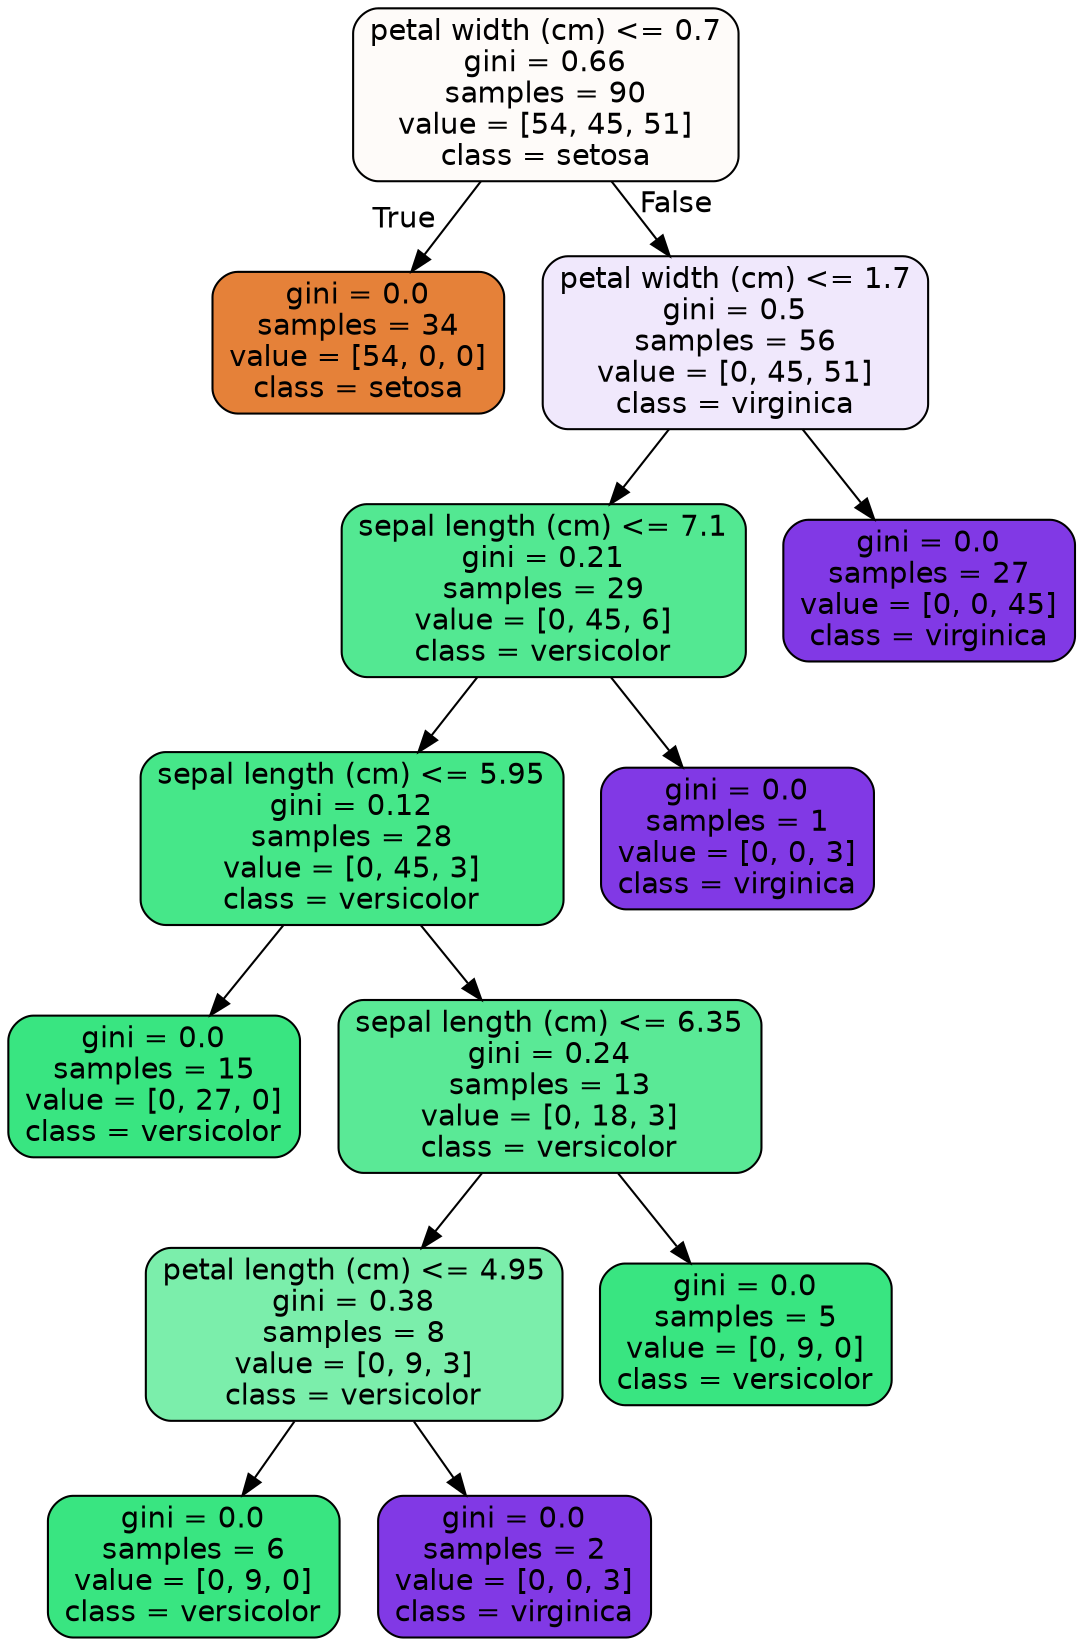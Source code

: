 digraph Tree {
node [shape=box, style="filled, rounded", color="black", fontname=helvetica] ;
edge [fontname=helvetica] ;
0 [label="petal width (cm) <= 0.7\ngini = 0.66\nsamples = 90\nvalue = [54, 45, 51]\nclass = setosa", fillcolor="#fefbf9"] ;
1 [label="gini = 0.0\nsamples = 34\nvalue = [54, 0, 0]\nclass = setosa", fillcolor="#e58139"] ;
0 -> 1 [labeldistance=2.5, labelangle=45, headlabel="True"] ;
2 [label="petal width (cm) <= 1.7\ngini = 0.5\nsamples = 56\nvalue = [0, 45, 51]\nclass = virginica", fillcolor="#f0e8fc"] ;
0 -> 2 [labeldistance=2.5, labelangle=-45, headlabel="False"] ;
3 [label="sepal length (cm) <= 7.1\ngini = 0.21\nsamples = 29\nvalue = [0, 45, 6]\nclass = versicolor", fillcolor="#53e892"] ;
2 -> 3 ;
4 [label="sepal length (cm) <= 5.95\ngini = 0.12\nsamples = 28\nvalue = [0, 45, 3]\nclass = versicolor", fillcolor="#46e789"] ;
3 -> 4 ;
5 [label="gini = 0.0\nsamples = 15\nvalue = [0, 27, 0]\nclass = versicolor", fillcolor="#39e581"] ;
4 -> 5 ;
6 [label="sepal length (cm) <= 6.35\ngini = 0.24\nsamples = 13\nvalue = [0, 18, 3]\nclass = versicolor", fillcolor="#5ae996"] ;
4 -> 6 ;
7 [label="petal length (cm) <= 4.95\ngini = 0.38\nsamples = 8\nvalue = [0, 9, 3]\nclass = versicolor", fillcolor="#7beeab"] ;
6 -> 7 ;
8 [label="gini = 0.0\nsamples = 6\nvalue = [0, 9, 0]\nclass = versicolor", fillcolor="#39e581"] ;
7 -> 8 ;
9 [label="gini = 0.0\nsamples = 2\nvalue = [0, 0, 3]\nclass = virginica", fillcolor="#8139e5"] ;
7 -> 9 ;
10 [label="gini = 0.0\nsamples = 5\nvalue = [0, 9, 0]\nclass = versicolor", fillcolor="#39e581"] ;
6 -> 10 ;
11 [label="gini = 0.0\nsamples = 1\nvalue = [0, 0, 3]\nclass = virginica", fillcolor="#8139e5"] ;
3 -> 11 ;
12 [label="gini = 0.0\nsamples = 27\nvalue = [0, 0, 45]\nclass = virginica", fillcolor="#8139e5"] ;
2 -> 12 ;
}